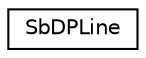 digraph "Graphical Class Hierarchy"
{
 // LATEX_PDF_SIZE
  edge [fontname="Helvetica",fontsize="10",labelfontname="Helvetica",labelfontsize="10"];
  node [fontname="Helvetica",fontsize="10",shape=record];
  rankdir="LR";
  Node0 [label="SbDPLine",height=0.2,width=0.4,color="black", fillcolor="white", style="filled",URL="$classSbDPLine.html",tooltip="The SbDPLine class represents a line using double precision coordinates."];
}
